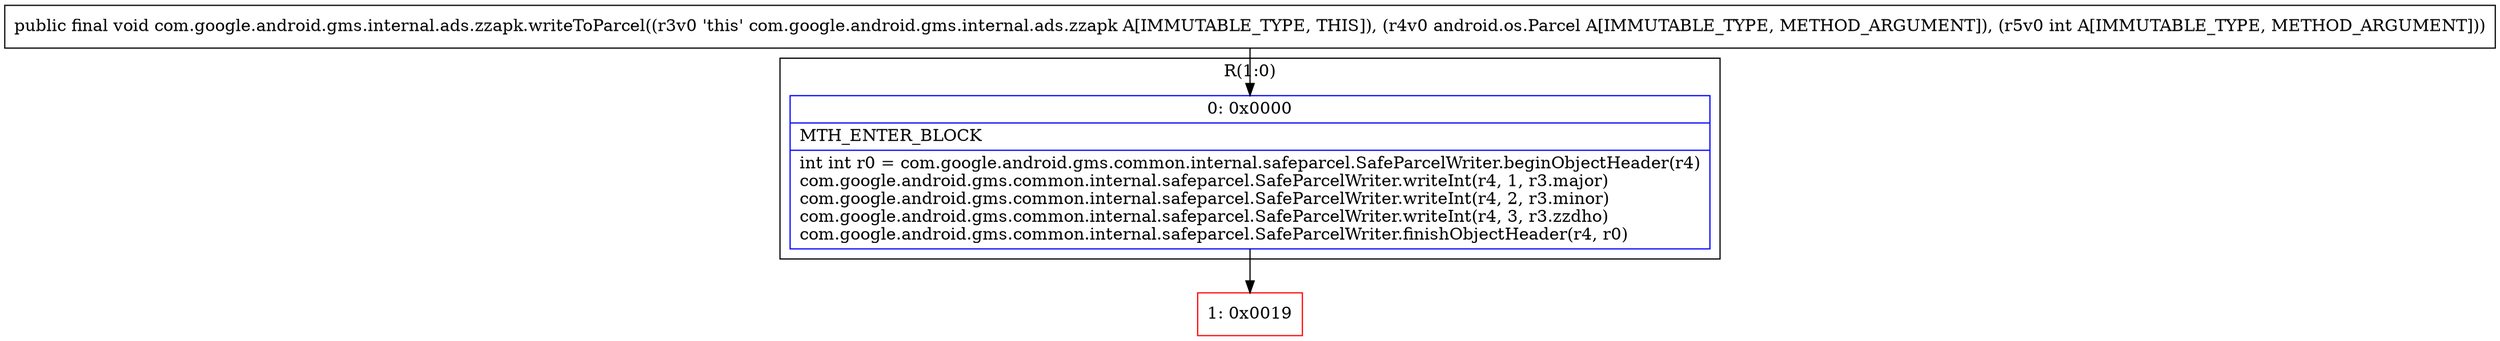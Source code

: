 digraph "CFG forcom.google.android.gms.internal.ads.zzapk.writeToParcel(Landroid\/os\/Parcel;I)V" {
subgraph cluster_Region_1472358952 {
label = "R(1:0)";
node [shape=record,color=blue];
Node_0 [shape=record,label="{0\:\ 0x0000|MTH_ENTER_BLOCK\l|int int r0 = com.google.android.gms.common.internal.safeparcel.SafeParcelWriter.beginObjectHeader(r4)\lcom.google.android.gms.common.internal.safeparcel.SafeParcelWriter.writeInt(r4, 1, r3.major)\lcom.google.android.gms.common.internal.safeparcel.SafeParcelWriter.writeInt(r4, 2, r3.minor)\lcom.google.android.gms.common.internal.safeparcel.SafeParcelWriter.writeInt(r4, 3, r3.zzdho)\lcom.google.android.gms.common.internal.safeparcel.SafeParcelWriter.finishObjectHeader(r4, r0)\l}"];
}
Node_1 [shape=record,color=red,label="{1\:\ 0x0019}"];
MethodNode[shape=record,label="{public final void com.google.android.gms.internal.ads.zzapk.writeToParcel((r3v0 'this' com.google.android.gms.internal.ads.zzapk A[IMMUTABLE_TYPE, THIS]), (r4v0 android.os.Parcel A[IMMUTABLE_TYPE, METHOD_ARGUMENT]), (r5v0 int A[IMMUTABLE_TYPE, METHOD_ARGUMENT])) }"];
MethodNode -> Node_0;
Node_0 -> Node_1;
}


